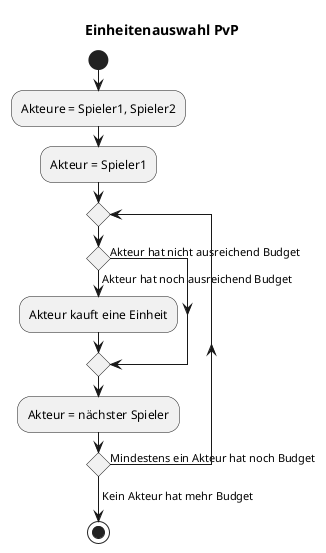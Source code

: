 @startuml

title Einheitenauswahl PvP

start

:Akteure = Spieler1, Spieler2;
:Akteur = Spieler1;

repeat

if () then (Akteur hat noch ausreichend Budget)
    :Akteur kauft eine Einheit;
else (Akteur hat nicht ausreichend Budget)
endif

:Akteur = nächster Spieler;

repeat while() is (Mindestens ein Akteur hat noch Budget) 
-> Kein Akteur hat mehr Budget;

stop
@enduml
